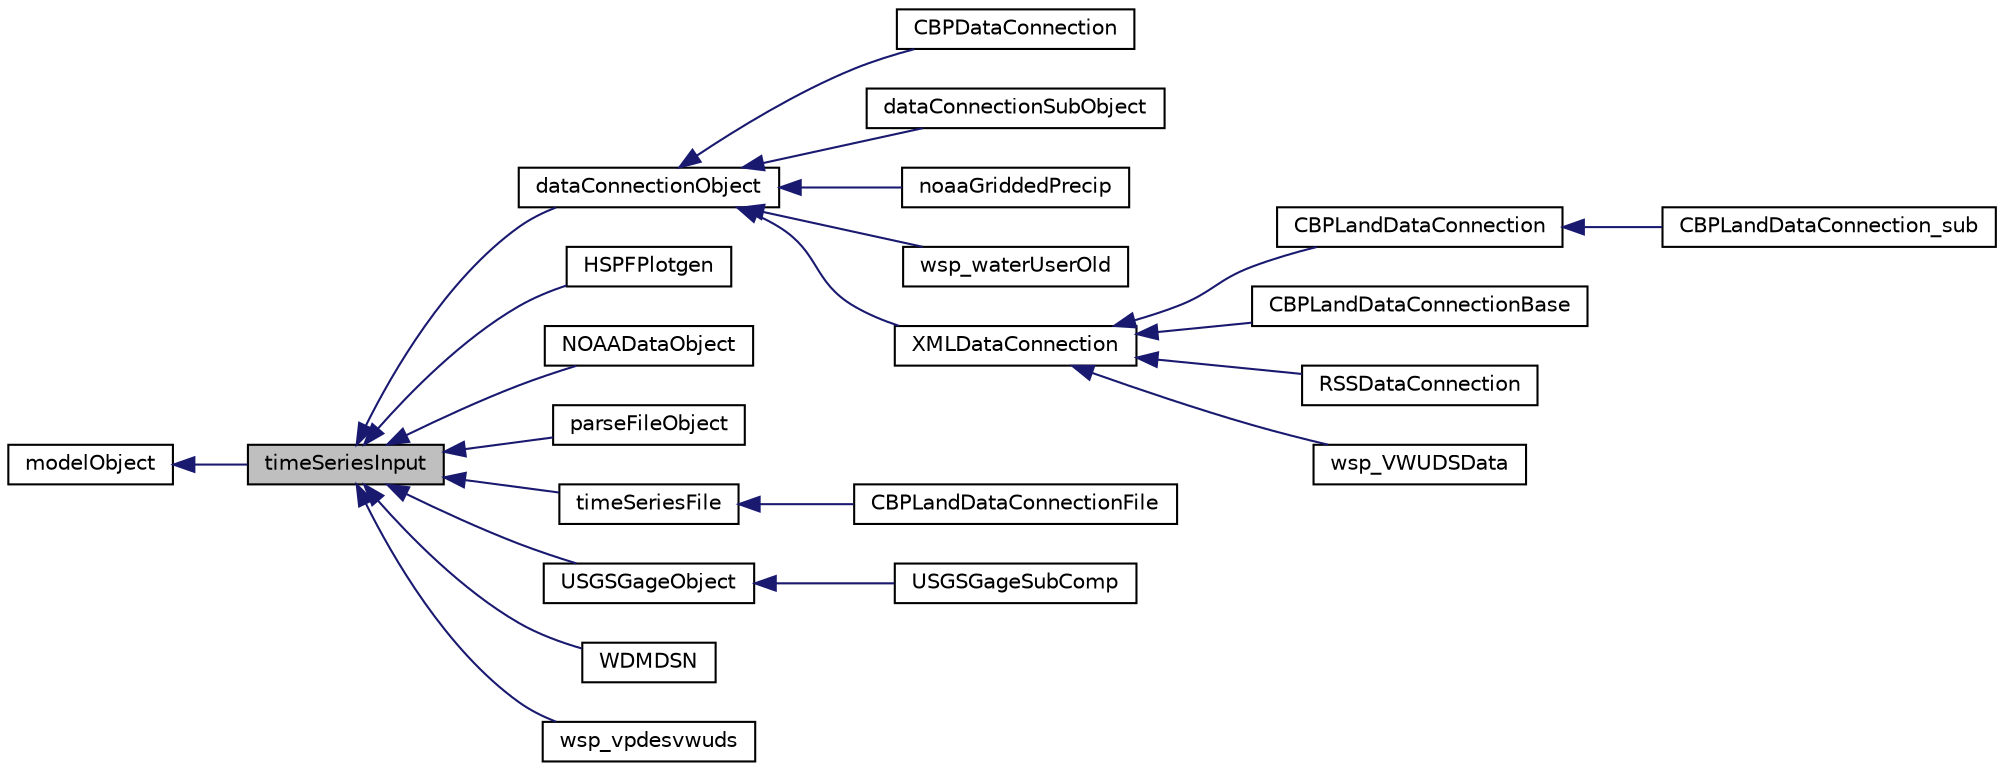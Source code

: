 digraph "timeSeriesInput"
{
 // LATEX_PDF_SIZE
  edge [fontname="Helvetica",fontsize="10",labelfontname="Helvetica",labelfontsize="10"];
  node [fontname="Helvetica",fontsize="10",shape=record];
  rankdir="LR";
  Node1 [label="timeSeriesInput",height=0.2,width=0.4,color="black", fillcolor="grey75", style="filled", fontcolor="black",tooltip=" "];
  Node2 -> Node1 [dir="back",color="midnightblue",fontsize="10",style="solid"];
  Node2 [label="modelObject",height=0.2,width=0.4,color="black", fillcolor="white", style="filled",URL="$classmodelObject.html",tooltip=" "];
  Node1 -> Node3 [dir="back",color="midnightblue",fontsize="10",style="solid"];
  Node3 [label="dataConnectionObject",height=0.2,width=0.4,color="black", fillcolor="white", style="filled",URL="$classdataConnectionObject.html",tooltip=" "];
  Node3 -> Node4 [dir="back",color="midnightblue",fontsize="10",style="solid"];
  Node4 [label="CBPDataConnection",height=0.2,width=0.4,color="black", fillcolor="white", style="filled",URL="$classCBPDataConnection.html",tooltip=" "];
  Node3 -> Node5 [dir="back",color="midnightblue",fontsize="10",style="solid"];
  Node5 [label="dataConnectionSubObject",height=0.2,width=0.4,color="black", fillcolor="white", style="filled",URL="$classdataConnectionSubObject.html",tooltip=" "];
  Node3 -> Node6 [dir="back",color="midnightblue",fontsize="10",style="solid"];
  Node6 [label="noaaGriddedPrecip",height=0.2,width=0.4,color="black", fillcolor="white", style="filled",URL="$classnoaaGriddedPrecip.html",tooltip=" "];
  Node3 -> Node7 [dir="back",color="midnightblue",fontsize="10",style="solid"];
  Node7 [label="wsp_waterUserOld",height=0.2,width=0.4,color="black", fillcolor="white", style="filled",URL="$classwsp__waterUserOld.html",tooltip=" "];
  Node3 -> Node8 [dir="back",color="midnightblue",fontsize="10",style="solid"];
  Node8 [label="XMLDataConnection",height=0.2,width=0.4,color="black", fillcolor="white", style="filled",URL="$classXMLDataConnection.html",tooltip=" "];
  Node8 -> Node9 [dir="back",color="midnightblue",fontsize="10",style="solid"];
  Node9 [label="CBPLandDataConnection",height=0.2,width=0.4,color="black", fillcolor="white", style="filled",URL="$classCBPLandDataConnection.html",tooltip=" "];
  Node9 -> Node10 [dir="back",color="midnightblue",fontsize="10",style="solid"];
  Node10 [label="CBPLandDataConnection_sub",height=0.2,width=0.4,color="black", fillcolor="white", style="filled",URL="$classCBPLandDataConnection__sub.html",tooltip=" "];
  Node8 -> Node11 [dir="back",color="midnightblue",fontsize="10",style="solid"];
  Node11 [label="CBPLandDataConnectionBase",height=0.2,width=0.4,color="black", fillcolor="white", style="filled",URL="$classCBPLandDataConnectionBase.html",tooltip=" "];
  Node8 -> Node12 [dir="back",color="midnightblue",fontsize="10",style="solid"];
  Node12 [label="RSSDataConnection",height=0.2,width=0.4,color="black", fillcolor="white", style="filled",URL="$classRSSDataConnection.html",tooltip=" "];
  Node8 -> Node13 [dir="back",color="midnightblue",fontsize="10",style="solid"];
  Node13 [label="wsp_VWUDSData",height=0.2,width=0.4,color="black", fillcolor="white", style="filled",URL="$classwsp__VWUDSData.html",tooltip=" "];
  Node1 -> Node14 [dir="back",color="midnightblue",fontsize="10",style="solid"];
  Node14 [label="HSPFPlotgen",height=0.2,width=0.4,color="black", fillcolor="white", style="filled",URL="$classHSPFPlotgen.html",tooltip=" "];
  Node1 -> Node15 [dir="back",color="midnightblue",fontsize="10",style="solid"];
  Node15 [label="NOAADataObject",height=0.2,width=0.4,color="black", fillcolor="white", style="filled",URL="$classNOAADataObject.html",tooltip=" "];
  Node1 -> Node16 [dir="back",color="midnightblue",fontsize="10",style="solid"];
  Node16 [label="parseFileObject",height=0.2,width=0.4,color="black", fillcolor="white", style="filled",URL="$classparseFileObject.html",tooltip=" "];
  Node1 -> Node17 [dir="back",color="midnightblue",fontsize="10",style="solid"];
  Node17 [label="timeSeriesFile",height=0.2,width=0.4,color="black", fillcolor="white", style="filled",URL="$classtimeSeriesFile.html",tooltip=" "];
  Node17 -> Node18 [dir="back",color="midnightblue",fontsize="10",style="solid"];
  Node18 [label="CBPLandDataConnectionFile",height=0.2,width=0.4,color="black", fillcolor="white", style="filled",URL="$classCBPLandDataConnectionFile.html",tooltip=" "];
  Node1 -> Node19 [dir="back",color="midnightblue",fontsize="10",style="solid"];
  Node19 [label="USGSGageObject",height=0.2,width=0.4,color="black", fillcolor="white", style="filled",URL="$classUSGSGageObject.html",tooltip=" "];
  Node19 -> Node20 [dir="back",color="midnightblue",fontsize="10",style="solid"];
  Node20 [label="USGSGageSubComp",height=0.2,width=0.4,color="black", fillcolor="white", style="filled",URL="$classUSGSGageSubComp.html",tooltip=" "];
  Node1 -> Node21 [dir="back",color="midnightblue",fontsize="10",style="solid"];
  Node21 [label="WDMDSN",height=0.2,width=0.4,color="black", fillcolor="white", style="filled",URL="$classWDMDSN.html",tooltip=" "];
  Node1 -> Node22 [dir="back",color="midnightblue",fontsize="10",style="solid"];
  Node22 [label="wsp_vpdesvwuds",height=0.2,width=0.4,color="black", fillcolor="white", style="filled",URL="$classwsp__vpdesvwuds.html",tooltip=" "];
}

